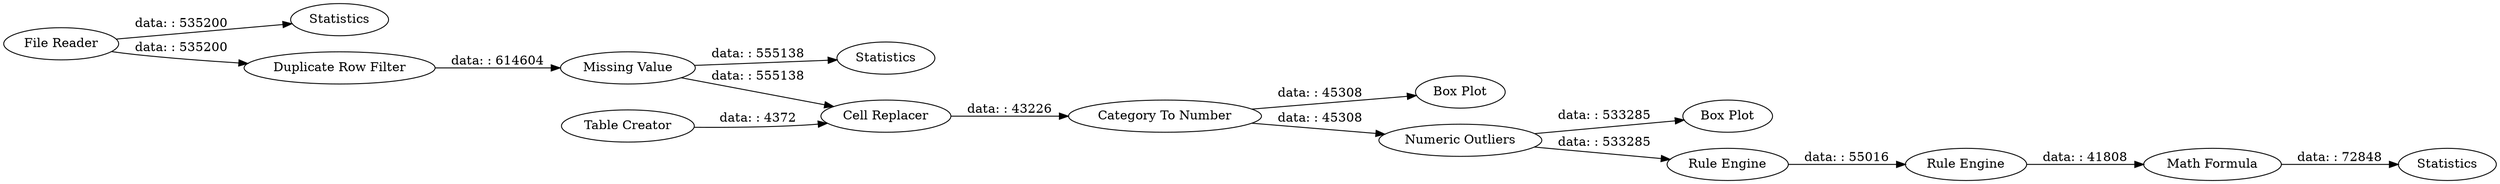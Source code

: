 digraph {
	"6601335926641562373_1" [label="File Reader"]
	"6601335926641562373_6" [label="Cell Replacer"]
	"6601335926641562373_19" [label=Statistics]
	"6601335926641562373_8" [label="Category To Number"]
	"6601335926641562373_18" [label="Box Plot"]
	"6601335926641562373_12" [label="Rule Engine"]
	"6601335926641562373_2" [label=Statistics]
	"6601335926641562373_10" [label="Rule Engine"]
	"6601335926641562373_4" [label="Table Creator"]
	"6601335926641562373_17" [label="Box Plot"]
	"6601335926641562373_21" [label="Math Formula"]
	"6601335926641562373_5" [label="Missing Value"]
	"6601335926641562373_20" [label=Statistics]
	"6601335926641562373_11" [label="Duplicate Row Filter"]
	"6601335926641562373_9" [label="Numeric Outliers"]
	"6601335926641562373_1" -> "6601335926641562373_2" [label="data: : 535200"]
	"6601335926641562373_5" -> "6601335926641562373_6" [label="data: : 555138"]
	"6601335926641562373_21" -> "6601335926641562373_20" [label="data: : 72848"]
	"6601335926641562373_5" -> "6601335926641562373_19" [label="data: : 555138"]
	"6601335926641562373_12" -> "6601335926641562373_21" [label="data: : 41808"]
	"6601335926641562373_8" -> "6601335926641562373_17" [label="data: : 45308"]
	"6601335926641562373_6" -> "6601335926641562373_8" [label="data: : 43226"]
	"6601335926641562373_8" -> "6601335926641562373_9" [label="data: : 45308"]
	"6601335926641562373_9" -> "6601335926641562373_10" [label="data: : 533285"]
	"6601335926641562373_11" -> "6601335926641562373_5" [label="data: : 614604"]
	"6601335926641562373_10" -> "6601335926641562373_12" [label="data: : 55016"]
	"6601335926641562373_1" -> "6601335926641562373_11" [label="data: : 535200"]
	"6601335926641562373_9" -> "6601335926641562373_18" [label="data: : 533285"]
	"6601335926641562373_4" -> "6601335926641562373_6" [label="data: : 4372"]
	rankdir=LR
}
